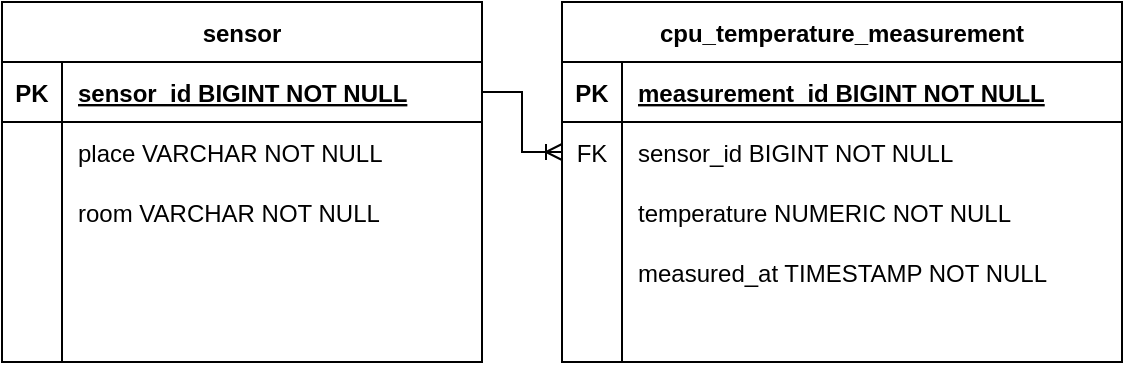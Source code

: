 <mxfile version="20.2.7" type="device"><diagram id="iCueBGEks9aIxR77M4Jq" name="Page-1"><mxGraphModel dx="782" dy="436" grid="1" gridSize="10" guides="1" tooltips="1" connect="1" arrows="1" fold="1" page="1" pageScale="1" pageWidth="827" pageHeight="1169" math="0" shadow="0"><root><mxCell id="0"/><mxCell id="1" parent="0"/><mxCell id="Yelv7p8Rt8dBYzsBSTDe-51" value="sensor" style="shape=table;startSize=30;container=1;collapsible=1;childLayout=tableLayout;fixedRows=1;rowLines=0;fontStyle=1;align=center;resizeLast=1;strokeColor=default;" vertex="1" parent="1"><mxGeometry x="80" y="920" width="240" height="180" as="geometry"/></mxCell><mxCell id="Yelv7p8Rt8dBYzsBSTDe-52" value="" style="shape=tableRow;horizontal=0;startSize=0;swimlaneHead=0;swimlaneBody=0;fillColor=none;collapsible=0;dropTarget=0;points=[[0,0.5],[1,0.5]];portConstraint=eastwest;top=0;left=0;right=0;bottom=1;" vertex="1" parent="Yelv7p8Rt8dBYzsBSTDe-51"><mxGeometry y="30" width="240" height="30" as="geometry"/></mxCell><mxCell id="Yelv7p8Rt8dBYzsBSTDe-53" value="PK" style="shape=partialRectangle;connectable=0;fillColor=none;top=0;left=0;bottom=0;right=0;fontStyle=1;overflow=hidden;" vertex="1" parent="Yelv7p8Rt8dBYzsBSTDe-52"><mxGeometry width="30" height="30" as="geometry"><mxRectangle width="30" height="30" as="alternateBounds"/></mxGeometry></mxCell><mxCell id="Yelv7p8Rt8dBYzsBSTDe-54" value="sensor_id BIGINT NOT NULL" style="shape=partialRectangle;connectable=0;fillColor=none;top=0;left=0;bottom=0;right=0;align=left;spacingLeft=6;fontStyle=5;overflow=hidden;" vertex="1" parent="Yelv7p8Rt8dBYzsBSTDe-52"><mxGeometry x="30" width="210" height="30" as="geometry"><mxRectangle width="210" height="30" as="alternateBounds"/></mxGeometry></mxCell><mxCell id="Yelv7p8Rt8dBYzsBSTDe-55" value="" style="shape=tableRow;horizontal=0;startSize=0;swimlaneHead=0;swimlaneBody=0;fillColor=none;collapsible=0;dropTarget=0;points=[[0,0.5],[1,0.5]];portConstraint=eastwest;top=0;left=0;right=0;bottom=0;" vertex="1" parent="Yelv7p8Rt8dBYzsBSTDe-51"><mxGeometry y="60" width="240" height="30" as="geometry"/></mxCell><mxCell id="Yelv7p8Rt8dBYzsBSTDe-56" value="" style="shape=partialRectangle;connectable=0;fillColor=none;top=0;left=0;bottom=0;right=0;editable=1;overflow=hidden;" vertex="1" parent="Yelv7p8Rt8dBYzsBSTDe-55"><mxGeometry width="30" height="30" as="geometry"><mxRectangle width="30" height="30" as="alternateBounds"/></mxGeometry></mxCell><mxCell id="Yelv7p8Rt8dBYzsBSTDe-57" value="place VARCHAR NOT NULL" style="shape=partialRectangle;connectable=0;fillColor=none;top=0;left=0;bottom=0;right=0;align=left;spacingLeft=6;overflow=hidden;" vertex="1" parent="Yelv7p8Rt8dBYzsBSTDe-55"><mxGeometry x="30" width="210" height="30" as="geometry"><mxRectangle width="210" height="30" as="alternateBounds"/></mxGeometry></mxCell><mxCell id="Yelv7p8Rt8dBYzsBSTDe-58" value="" style="shape=tableRow;horizontal=0;startSize=0;swimlaneHead=0;swimlaneBody=0;fillColor=none;collapsible=0;dropTarget=0;points=[[0,0.5],[1,0.5]];portConstraint=eastwest;top=0;left=0;right=0;bottom=0;" vertex="1" parent="Yelv7p8Rt8dBYzsBSTDe-51"><mxGeometry y="90" width="240" height="30" as="geometry"/></mxCell><mxCell id="Yelv7p8Rt8dBYzsBSTDe-59" value="" style="shape=partialRectangle;connectable=0;fillColor=none;top=0;left=0;bottom=0;right=0;editable=1;overflow=hidden;" vertex="1" parent="Yelv7p8Rt8dBYzsBSTDe-58"><mxGeometry width="30" height="30" as="geometry"><mxRectangle width="30" height="30" as="alternateBounds"/></mxGeometry></mxCell><mxCell id="Yelv7p8Rt8dBYzsBSTDe-60" value="room VARCHAR NOT NULL" style="shape=partialRectangle;connectable=0;fillColor=none;top=0;left=0;bottom=0;right=0;align=left;spacingLeft=6;overflow=hidden;" vertex="1" parent="Yelv7p8Rt8dBYzsBSTDe-58"><mxGeometry x="30" width="210" height="30" as="geometry"><mxRectangle width="210" height="30" as="alternateBounds"/></mxGeometry></mxCell><mxCell id="Yelv7p8Rt8dBYzsBSTDe-61" value="" style="shape=tableRow;horizontal=0;startSize=0;swimlaneHead=0;swimlaneBody=0;fillColor=none;collapsible=0;dropTarget=0;points=[[0,0.5],[1,0.5]];portConstraint=eastwest;top=0;left=0;right=0;bottom=0;" vertex="1" parent="Yelv7p8Rt8dBYzsBSTDe-51"><mxGeometry y="120" width="240" height="60" as="geometry"/></mxCell><mxCell id="Yelv7p8Rt8dBYzsBSTDe-62" value="" style="shape=partialRectangle;connectable=0;fillColor=none;top=0;left=0;bottom=0;right=0;editable=1;overflow=hidden;" vertex="1" parent="Yelv7p8Rt8dBYzsBSTDe-61"><mxGeometry width="30" height="60" as="geometry"><mxRectangle width="30" height="60" as="alternateBounds"/></mxGeometry></mxCell><mxCell id="Yelv7p8Rt8dBYzsBSTDe-63" value="" style="shape=partialRectangle;connectable=0;fillColor=none;top=0;left=0;bottom=0;right=0;align=left;spacingLeft=6;overflow=hidden;" vertex="1" parent="Yelv7p8Rt8dBYzsBSTDe-61"><mxGeometry x="30" width="210" height="60" as="geometry"><mxRectangle width="210" height="60" as="alternateBounds"/></mxGeometry></mxCell><mxCell id="Yelv7p8Rt8dBYzsBSTDe-64" value="cpu_temperature_measurement" style="shape=table;startSize=30;container=1;collapsible=1;childLayout=tableLayout;fixedRows=1;rowLines=0;fontStyle=1;align=center;resizeLast=1;" vertex="1" parent="1"><mxGeometry x="360" y="920" width="280" height="180" as="geometry"><mxRectangle x="360" y="920" width="120" height="30" as="alternateBounds"/></mxGeometry></mxCell><mxCell id="Yelv7p8Rt8dBYzsBSTDe-65" value="" style="shape=tableRow;horizontal=0;startSize=0;swimlaneHead=0;swimlaneBody=0;fillColor=none;collapsible=0;dropTarget=0;points=[[0,0.5],[1,0.5]];portConstraint=eastwest;top=0;left=0;right=0;bottom=1;" vertex="1" parent="Yelv7p8Rt8dBYzsBSTDe-64"><mxGeometry y="30" width="280" height="30" as="geometry"/></mxCell><mxCell id="Yelv7p8Rt8dBYzsBSTDe-66" value="PK" style="shape=partialRectangle;connectable=0;fillColor=none;top=0;left=0;bottom=0;right=0;fontStyle=1;overflow=hidden;" vertex="1" parent="Yelv7p8Rt8dBYzsBSTDe-65"><mxGeometry width="30" height="30" as="geometry"><mxRectangle width="30" height="30" as="alternateBounds"/></mxGeometry></mxCell><mxCell id="Yelv7p8Rt8dBYzsBSTDe-67" value="measurement_id BIGINT NOT NULL" style="shape=partialRectangle;connectable=0;fillColor=none;top=0;left=0;bottom=0;right=0;align=left;spacingLeft=6;fontStyle=5;overflow=hidden;" vertex="1" parent="Yelv7p8Rt8dBYzsBSTDe-65"><mxGeometry x="30" width="250" height="30" as="geometry"><mxRectangle width="250" height="30" as="alternateBounds"/></mxGeometry></mxCell><mxCell id="Yelv7p8Rt8dBYzsBSTDe-68" value="" style="shape=tableRow;horizontal=0;startSize=0;swimlaneHead=0;swimlaneBody=0;fillColor=none;collapsible=0;dropTarget=0;points=[[0,0.5],[1,0.5]];portConstraint=eastwest;top=0;left=0;right=0;bottom=0;" vertex="1" parent="Yelv7p8Rt8dBYzsBSTDe-64"><mxGeometry y="60" width="280" height="30" as="geometry"/></mxCell><mxCell id="Yelv7p8Rt8dBYzsBSTDe-69" value="FK" style="shape=partialRectangle;connectable=0;fillColor=none;top=0;left=0;bottom=0;right=0;fontStyle=0;overflow=hidden;" vertex="1" parent="Yelv7p8Rt8dBYzsBSTDe-68"><mxGeometry width="30" height="30" as="geometry"><mxRectangle width="30" height="30" as="alternateBounds"/></mxGeometry></mxCell><mxCell id="Yelv7p8Rt8dBYzsBSTDe-70" value="sensor_id BIGINT NOT NULL" style="shape=partialRectangle;connectable=0;fillColor=none;top=0;left=0;bottom=0;right=0;align=left;spacingLeft=6;fontStyle=0;overflow=hidden;" vertex="1" parent="Yelv7p8Rt8dBYzsBSTDe-68"><mxGeometry x="30" width="250" height="30" as="geometry"><mxRectangle width="250" height="30" as="alternateBounds"/></mxGeometry></mxCell><mxCell id="Yelv7p8Rt8dBYzsBSTDe-71" value="" style="shape=tableRow;horizontal=0;startSize=0;swimlaneHead=0;swimlaneBody=0;fillColor=none;collapsible=0;dropTarget=0;points=[[0,0.5],[1,0.5]];portConstraint=eastwest;top=0;left=0;right=0;bottom=0;" vertex="1" parent="Yelv7p8Rt8dBYzsBSTDe-64"><mxGeometry y="90" width="280" height="30" as="geometry"/></mxCell><mxCell id="Yelv7p8Rt8dBYzsBSTDe-72" value="" style="shape=partialRectangle;connectable=0;fillColor=none;top=0;left=0;bottom=0;right=0;editable=1;overflow=hidden;" vertex="1" parent="Yelv7p8Rt8dBYzsBSTDe-71"><mxGeometry width="30" height="30" as="geometry"><mxRectangle width="30" height="30" as="alternateBounds"/></mxGeometry></mxCell><mxCell id="Yelv7p8Rt8dBYzsBSTDe-73" value="temperature NUMERIC NOT NULL" style="shape=partialRectangle;connectable=0;fillColor=none;top=0;left=0;bottom=0;right=0;align=left;spacingLeft=6;overflow=hidden;" vertex="1" parent="Yelv7p8Rt8dBYzsBSTDe-71"><mxGeometry x="30" width="250" height="30" as="geometry"><mxRectangle width="250" height="30" as="alternateBounds"/></mxGeometry></mxCell><mxCell id="Yelv7p8Rt8dBYzsBSTDe-74" value="" style="shape=tableRow;horizontal=0;startSize=0;swimlaneHead=0;swimlaneBody=0;fillColor=none;collapsible=0;dropTarget=0;points=[[0,0.5],[1,0.5]];portConstraint=eastwest;top=0;left=0;right=0;bottom=0;" vertex="1" parent="Yelv7p8Rt8dBYzsBSTDe-64"><mxGeometry y="120" width="280" height="30" as="geometry"/></mxCell><mxCell id="Yelv7p8Rt8dBYzsBSTDe-75" value="" style="shape=partialRectangle;connectable=0;fillColor=none;top=0;left=0;bottom=0;right=0;editable=1;overflow=hidden;" vertex="1" parent="Yelv7p8Rt8dBYzsBSTDe-74"><mxGeometry width="30" height="30" as="geometry"><mxRectangle width="30" height="30" as="alternateBounds"/></mxGeometry></mxCell><mxCell id="Yelv7p8Rt8dBYzsBSTDe-76" value="measured_at TIMESTAMP NOT NULL" style="shape=partialRectangle;connectable=0;fillColor=none;top=0;left=0;bottom=0;right=0;align=left;spacingLeft=6;overflow=hidden;" vertex="1" parent="Yelv7p8Rt8dBYzsBSTDe-74"><mxGeometry x="30" width="250" height="30" as="geometry"><mxRectangle width="250" height="30" as="alternateBounds"/></mxGeometry></mxCell><mxCell id="Yelv7p8Rt8dBYzsBSTDe-77" value="" style="shape=tableRow;horizontal=0;startSize=0;swimlaneHead=0;swimlaneBody=0;fillColor=none;collapsible=0;dropTarget=0;points=[[0,0.5],[1,0.5]];portConstraint=eastwest;top=0;left=0;right=0;bottom=0;" vertex="1" parent="Yelv7p8Rt8dBYzsBSTDe-64"><mxGeometry y="150" width="280" height="30" as="geometry"/></mxCell><mxCell id="Yelv7p8Rt8dBYzsBSTDe-78" value="" style="shape=partialRectangle;connectable=0;fillColor=none;top=0;left=0;bottom=0;right=0;editable=1;overflow=hidden;" vertex="1" parent="Yelv7p8Rt8dBYzsBSTDe-77"><mxGeometry width="30" height="30" as="geometry"><mxRectangle width="30" height="30" as="alternateBounds"/></mxGeometry></mxCell><mxCell id="Yelv7p8Rt8dBYzsBSTDe-79" value="" style="shape=partialRectangle;connectable=0;fillColor=none;top=0;left=0;bottom=0;right=0;align=left;spacingLeft=6;overflow=hidden;" vertex="1" parent="Yelv7p8Rt8dBYzsBSTDe-77"><mxGeometry x="30" width="250" height="30" as="geometry"><mxRectangle width="250" height="30" as="alternateBounds"/></mxGeometry></mxCell><mxCell id="Yelv7p8Rt8dBYzsBSTDe-80" style="rounded=0;orthogonalLoop=1;jettySize=auto;html=1;exitX=1;exitY=0.5;exitDx=0;exitDy=0;entryX=0;entryY=0.5;entryDx=0;entryDy=0;endArrow=ERoneToMany;endFill=0;edgeStyle=orthogonalEdgeStyle;startArrow=none;startFill=0;" edge="1" parent="1" source="Yelv7p8Rt8dBYzsBSTDe-52" target="Yelv7p8Rt8dBYzsBSTDe-68"><mxGeometry relative="1" as="geometry"/></mxCell></root></mxGraphModel></diagram></mxfile>